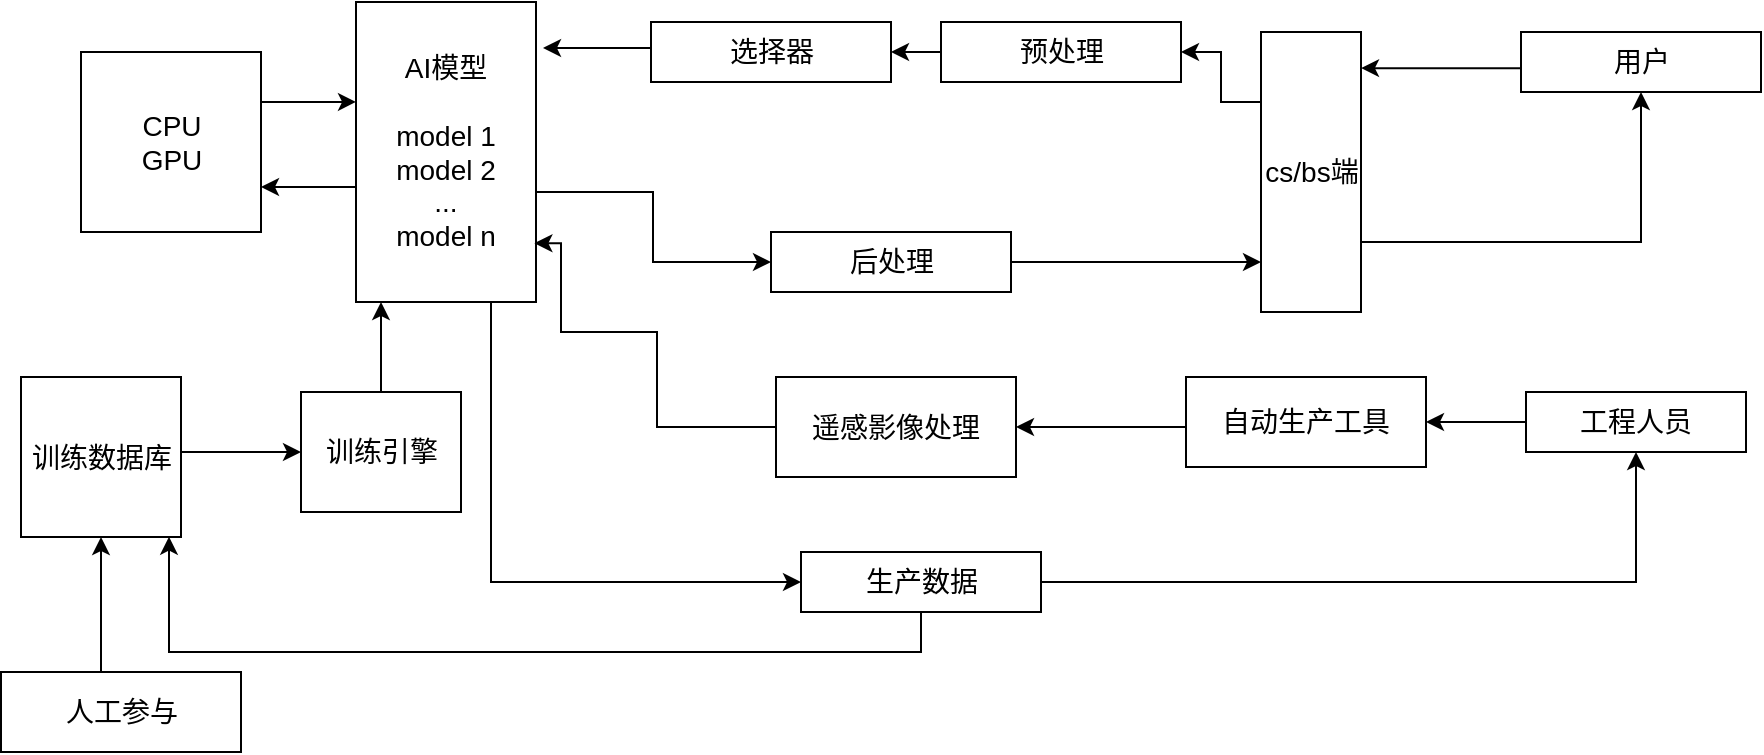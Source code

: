 <mxfile version="11.0.7" type="github"><diagram id="1HiTLyfYNWvuEP0OAuXN" name="Page-1"><mxGraphModel dx="1951" dy="646" grid="0" gridSize="10" guides="0" tooltips="1" connect="1" arrows="1" fold="1" page="1" pageScale="1" pageWidth="827" pageHeight="1169" math="0" shadow="0"><root><mxCell id="0"/><mxCell id="1" parent="0"/><mxCell id="QYwgDWYneiQO8yOPJGkq-20" style="edgeStyle=orthogonalEdgeStyle;rounded=0;orthogonalLoop=1;jettySize=auto;html=1;exitX=1;exitY=0.25;exitDx=0;exitDy=0;entryX=0;entryY=0.333;entryDx=0;entryDy=0;entryPerimeter=0;fontSize=14;" edge="1" parent="1" source="QYwgDWYneiQO8yOPJGkq-1" target="QYwgDWYneiQO8yOPJGkq-3"><mxGeometry relative="1" as="geometry"><Array as="points"><mxPoint x="110.5" y="221"/></Array></mxGeometry></mxCell><mxCell id="QYwgDWYneiQO8yOPJGkq-1" value="CPU&lt;br style=&quot;font-size: 14px;&quot;&gt;GPU" style="whiteSpace=wrap;html=1;aspect=fixed;fontSize=14;" vertex="1" parent="1"><mxGeometry x="20.5" y="196" width="90" height="90" as="geometry"/></mxCell><mxCell id="QYwgDWYneiQO8yOPJGkq-21" style="edgeStyle=orthogonalEdgeStyle;rounded=0;orthogonalLoop=1;jettySize=auto;html=1;exitX=0;exitY=0.5;exitDx=0;exitDy=0;entryX=1;entryY=0.75;entryDx=0;entryDy=0;fontSize=14;" edge="1" parent="1" source="QYwgDWYneiQO8yOPJGkq-3" target="QYwgDWYneiQO8yOPJGkq-1"><mxGeometry relative="1" as="geometry"><Array as="points"><mxPoint x="160.5" y="266"/></Array></mxGeometry></mxCell><mxCell id="QYwgDWYneiQO8yOPJGkq-34" style="edgeStyle=orthogonalEdgeStyle;rounded=0;orthogonalLoop=1;jettySize=auto;html=1;entryX=0;entryY=0.5;entryDx=0;entryDy=0;fontSize=14;" edge="1" parent="1" target="QYwgDWYneiQO8yOPJGkq-9"><mxGeometry relative="1" as="geometry"><mxPoint x="248.5" y="266" as="sourcePoint"/><Array as="points"><mxPoint x="248.5" y="266"/><mxPoint x="306.5" y="266"/><mxPoint x="306.5" y="301"/></Array></mxGeometry></mxCell><mxCell id="QYwgDWYneiQO8yOPJGkq-44" style="edgeStyle=orthogonalEdgeStyle;rounded=0;orthogonalLoop=1;jettySize=auto;html=1;exitX=0.75;exitY=1;exitDx=0;exitDy=0;entryX=0;entryY=0.5;entryDx=0;entryDy=0;fontSize=14;" edge="1" parent="1" source="QYwgDWYneiQO8yOPJGkq-3" target="QYwgDWYneiQO8yOPJGkq-43"><mxGeometry relative="1" as="geometry"/></mxCell><mxCell id="QYwgDWYneiQO8yOPJGkq-3" value="&lt;font style=&quot;font-size: 14px&quot;&gt;AI模型&lt;br&gt;&lt;/font&gt;&lt;br style=&quot;font-size: 14px&quot;&gt;model 1&lt;br style=&quot;font-size: 14px&quot;&gt;model 2&lt;br style=&quot;font-size: 14px&quot;&gt;...&lt;br style=&quot;font-size: 14px&quot;&gt;model n" style="rounded=0;whiteSpace=wrap;html=1;fontSize=14;" vertex="1" parent="1"><mxGeometry x="158" y="171" width="90" height="150" as="geometry"/></mxCell><mxCell id="QYwgDWYneiQO8yOPJGkq-35" style="edgeStyle=orthogonalEdgeStyle;rounded=0;orthogonalLoop=1;jettySize=auto;html=1;exitX=0;exitY=0.5;exitDx=0;exitDy=0;fontSize=14;" edge="1" parent="1" source="QYwgDWYneiQO8yOPJGkq-4" target="QYwgDWYneiQO8yOPJGkq-5"><mxGeometry relative="1" as="geometry"/></mxCell><mxCell id="QYwgDWYneiQO8yOPJGkq-4" value="预处理" style="rounded=0;whiteSpace=wrap;html=1;fontSize=14;" vertex="1" parent="1"><mxGeometry x="450.5" y="181" width="120" height="30" as="geometry"/></mxCell><mxCell id="QYwgDWYneiQO8yOPJGkq-36" style="edgeStyle=orthogonalEdgeStyle;rounded=0;orthogonalLoop=1;jettySize=auto;html=1;exitX=0;exitY=0.5;exitDx=0;exitDy=0;fontSize=14;" edge="1" parent="1" source="QYwgDWYneiQO8yOPJGkq-5"><mxGeometry relative="1" as="geometry"><mxPoint x="251.5" y="194" as="targetPoint"/><Array as="points"><mxPoint x="305.5" y="194"/></Array></mxGeometry></mxCell><mxCell id="QYwgDWYneiQO8yOPJGkq-5" value="选择器" style="rounded=0;whiteSpace=wrap;html=1;fontSize=14;" vertex="1" parent="1"><mxGeometry x="305.5" y="181" width="120" height="30" as="geometry"/></mxCell><mxCell id="QYwgDWYneiQO8yOPJGkq-30" style="edgeStyle=orthogonalEdgeStyle;rounded=0;orthogonalLoop=1;jettySize=auto;html=1;exitX=0;exitY=0.5;exitDx=0;exitDy=0;entryX=1;entryY=0.129;entryDx=0;entryDy=0;entryPerimeter=0;fontSize=14;" edge="1" parent="1" source="QYwgDWYneiQO8yOPJGkq-7" target="QYwgDWYneiQO8yOPJGkq-8"><mxGeometry relative="1" as="geometry"><Array as="points"><mxPoint x="740.5" y="204"/></Array></mxGeometry></mxCell><mxCell id="QYwgDWYneiQO8yOPJGkq-7" value="用户" style="rounded=0;whiteSpace=wrap;html=1;fontSize=14;" vertex="1" parent="1"><mxGeometry x="740.5" y="186" width="120" height="30" as="geometry"/></mxCell><mxCell id="QYwgDWYneiQO8yOPJGkq-25" style="edgeStyle=orthogonalEdgeStyle;rounded=0;orthogonalLoop=1;jettySize=auto;html=1;exitX=0;exitY=0.25;exitDx=0;exitDy=0;entryX=1;entryY=0.5;entryDx=0;entryDy=0;fontSize=14;" edge="1" parent="1" source="QYwgDWYneiQO8yOPJGkq-8" target="QYwgDWYneiQO8yOPJGkq-4"><mxGeometry relative="1" as="geometry"/></mxCell><mxCell id="QYwgDWYneiQO8yOPJGkq-31" style="edgeStyle=orthogonalEdgeStyle;rounded=0;orthogonalLoop=1;jettySize=auto;html=1;exitX=1;exitY=0.75;exitDx=0;exitDy=0;entryX=0.5;entryY=1;entryDx=0;entryDy=0;fontSize=14;" edge="1" parent="1" source="QYwgDWYneiQO8yOPJGkq-8" target="QYwgDWYneiQO8yOPJGkq-7"><mxGeometry relative="1" as="geometry"/></mxCell><mxCell id="QYwgDWYneiQO8yOPJGkq-8" value="cs/bs端" style="rounded=0;whiteSpace=wrap;html=1;fontSize=14;" vertex="1" parent="1"><mxGeometry x="610.5" y="186" width="50" height="140" as="geometry"/></mxCell><mxCell id="QYwgDWYneiQO8yOPJGkq-33" style="edgeStyle=orthogonalEdgeStyle;rounded=0;orthogonalLoop=1;jettySize=auto;html=1;exitX=1;exitY=0.5;exitDx=0;exitDy=0;fontSize=14;" edge="1" parent="1" source="QYwgDWYneiQO8yOPJGkq-9"><mxGeometry relative="1" as="geometry"><mxPoint x="610.5" y="301" as="targetPoint"/><Array as="points"><mxPoint x="610.5" y="301"/></Array></mxGeometry></mxCell><mxCell id="QYwgDWYneiQO8yOPJGkq-9" value="后处理" style="rounded=0;whiteSpace=wrap;html=1;fontSize=14;" vertex="1" parent="1"><mxGeometry x="365.5" y="286" width="120" height="30" as="geometry"/></mxCell><mxCell id="QYwgDWYneiQO8yOPJGkq-41" style="edgeStyle=orthogonalEdgeStyle;rounded=0;orthogonalLoop=1;jettySize=auto;html=1;exitX=1;exitY=0.5;exitDx=0;exitDy=0;entryX=0;entryY=0.5;entryDx=0;entryDy=0;fontSize=14;" edge="1" parent="1" source="QYwgDWYneiQO8yOPJGkq-10" target="QYwgDWYneiQO8yOPJGkq-11"><mxGeometry relative="1" as="geometry"><Array as="points"><mxPoint x="70.5" y="396"/></Array></mxGeometry></mxCell><mxCell id="QYwgDWYneiQO8yOPJGkq-10" value="训练数据库" style="whiteSpace=wrap;html=1;aspect=fixed;fontSize=14;" vertex="1" parent="1"><mxGeometry x="-9.5" y="358.5" width="80" height="80" as="geometry"/></mxCell><mxCell id="QYwgDWYneiQO8yOPJGkq-19" style="edgeStyle=orthogonalEdgeStyle;rounded=0;orthogonalLoop=1;jettySize=auto;html=1;exitX=0.5;exitY=0;exitDx=0;exitDy=0;fontSize=14;" edge="1" parent="1" source="QYwgDWYneiQO8yOPJGkq-11"><mxGeometry relative="1" as="geometry"><mxPoint x="170.5" y="321" as="targetPoint"/><Array as="points"><mxPoint x="170.5" y="321"/></Array></mxGeometry></mxCell><mxCell id="QYwgDWYneiQO8yOPJGkq-11" value="训练引擎" style="rounded=0;whiteSpace=wrap;html=1;fontSize=14;" vertex="1" parent="1"><mxGeometry x="130.5" y="366" width="80" height="60" as="geometry"/></mxCell><mxCell id="QYwgDWYneiQO8yOPJGkq-17" style="edgeStyle=orthogonalEdgeStyle;rounded=0;orthogonalLoop=1;jettySize=auto;html=1;exitX=0.5;exitY=0;exitDx=0;exitDy=0;entryX=0.5;entryY=1;entryDx=0;entryDy=0;fontSize=14;" edge="1" parent="1" source="QYwgDWYneiQO8yOPJGkq-12" target="QYwgDWYneiQO8yOPJGkq-10"><mxGeometry relative="1" as="geometry"><Array as="points"><mxPoint x="30.5" y="506"/></Array></mxGeometry></mxCell><mxCell id="QYwgDWYneiQO8yOPJGkq-12" value="人工参与" style="rounded=0;whiteSpace=wrap;html=1;fontSize=14;" vertex="1" parent="1"><mxGeometry x="-19.5" y="506" width="120" height="40" as="geometry"/></mxCell><mxCell id="QYwgDWYneiQO8yOPJGkq-38" style="edgeStyle=orthogonalEdgeStyle;rounded=0;orthogonalLoop=1;jettySize=auto;html=1;exitX=0;exitY=0.5;exitDx=0;exitDy=0;fontSize=14;" edge="1" parent="1" source="QYwgDWYneiQO8yOPJGkq-13" target="QYwgDWYneiQO8yOPJGkq-37"><mxGeometry relative="1" as="geometry"><Array as="points"><mxPoint x="573" y="383.5"/></Array></mxGeometry></mxCell><mxCell id="QYwgDWYneiQO8yOPJGkq-13" value="自动生产工具" style="rounded=0;whiteSpace=wrap;html=1;fontSize=14;" vertex="1" parent="1"><mxGeometry x="573" y="358.5" width="120" height="45" as="geometry"/></mxCell><mxCell id="QYwgDWYneiQO8yOPJGkq-32" style="edgeStyle=orthogonalEdgeStyle;rounded=0;orthogonalLoop=1;jettySize=auto;html=1;exitX=0;exitY=0.5;exitDx=0;exitDy=0;fontSize=14;" edge="1" parent="1" source="QYwgDWYneiQO8yOPJGkq-15" target="QYwgDWYneiQO8yOPJGkq-13"><mxGeometry relative="1" as="geometry"/></mxCell><mxCell id="QYwgDWYneiQO8yOPJGkq-15" value="工程人员" style="rounded=0;whiteSpace=wrap;html=1;fontSize=14;" vertex="1" parent="1"><mxGeometry x="743" y="366" width="110" height="30" as="geometry"/></mxCell><mxCell id="QYwgDWYneiQO8yOPJGkq-42" style="edgeStyle=orthogonalEdgeStyle;rounded=0;orthogonalLoop=1;jettySize=auto;html=1;exitX=0;exitY=0.5;exitDx=0;exitDy=0;entryX=0.991;entryY=0.804;entryDx=0;entryDy=0;entryPerimeter=0;fontSize=14;" edge="1" parent="1" source="QYwgDWYneiQO8yOPJGkq-37" target="QYwgDWYneiQO8yOPJGkq-3"><mxGeometry relative="1" as="geometry"><Array as="points"><mxPoint x="308.5" y="384"/><mxPoint x="308.5" y="336"/><mxPoint x="260.5" y="336"/><mxPoint x="260.5" y="292"/></Array></mxGeometry></mxCell><mxCell id="QYwgDWYneiQO8yOPJGkq-37" value="遥感影像处理" style="rounded=0;whiteSpace=wrap;html=1;fontSize=14;" vertex="1" parent="1"><mxGeometry x="368" y="358.5" width="120" height="50" as="geometry"/></mxCell><mxCell id="QYwgDWYneiQO8yOPJGkq-45" style="edgeStyle=orthogonalEdgeStyle;rounded=0;orthogonalLoop=1;jettySize=auto;html=1;exitX=1;exitY=0.5;exitDx=0;exitDy=0;entryX=0.5;entryY=1;entryDx=0;entryDy=0;fontSize=14;" edge="1" parent="1" source="QYwgDWYneiQO8yOPJGkq-43" target="QYwgDWYneiQO8yOPJGkq-15"><mxGeometry relative="1" as="geometry"/></mxCell><mxCell id="QYwgDWYneiQO8yOPJGkq-46" style="edgeStyle=orthogonalEdgeStyle;rounded=0;orthogonalLoop=1;jettySize=auto;html=1;exitX=0.5;exitY=1;exitDx=0;exitDy=0;entryX=0.925;entryY=0.998;entryDx=0;entryDy=0;entryPerimeter=0;fontSize=14;" edge="1" parent="1" source="QYwgDWYneiQO8yOPJGkq-43" target="QYwgDWYneiQO8yOPJGkq-10"><mxGeometry relative="1" as="geometry"/></mxCell><mxCell id="QYwgDWYneiQO8yOPJGkq-43" value="生产数据" style="rounded=0;whiteSpace=wrap;html=1;fontSize=14;" vertex="1" parent="1"><mxGeometry x="380.5" y="446" width="120" height="30" as="geometry"/></mxCell></root></mxGraphModel></diagram></mxfile>